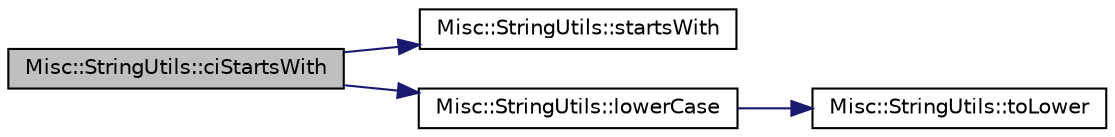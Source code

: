 digraph G
{
  edge [fontname="Helvetica",fontsize="10",labelfontname="Helvetica",labelfontsize="10"];
  node [fontname="Helvetica",fontsize="10",shape=record];
  rankdir="LR";
  Node1 [label="Misc::StringUtils::ciStartsWith",height=0.2,width=0.4,color="black", fillcolor="grey75", style="filled" fontcolor="black"];
  Node1 -> Node2 [color="midnightblue",fontsize="10",style="solid",fontname="Helvetica"];
  Node2 [label="Misc::StringUtils::startsWith",height=0.2,width=0.4,color="black", fillcolor="white", style="filled",URL="$class_misc_1_1_string_utils.html#ae87707c9fd017f55237241315f93c94f"];
  Node1 -> Node3 [color="midnightblue",fontsize="10",style="solid",fontname="Helvetica"];
  Node3 [label="Misc::StringUtils::lowerCase",height=0.2,width=0.4,color="black", fillcolor="white", style="filled",URL="$class_misc_1_1_string_utils.html#a2982264998fde90a8e01ebab4bd69e14",tooltip="Returns lower case copy of input string."];
  Node3 -> Node4 [color="midnightblue",fontsize="10",style="solid",fontname="Helvetica"];
  Node4 [label="Misc::StringUtils::toLower",height=0.2,width=0.4,color="black", fillcolor="white", style="filled",URL="$class_misc_1_1_string_utils.html#aa4d0bd593b4e8eebea933db0511616e2",tooltip="Transforms input string to lower case w/o copy."];
}
